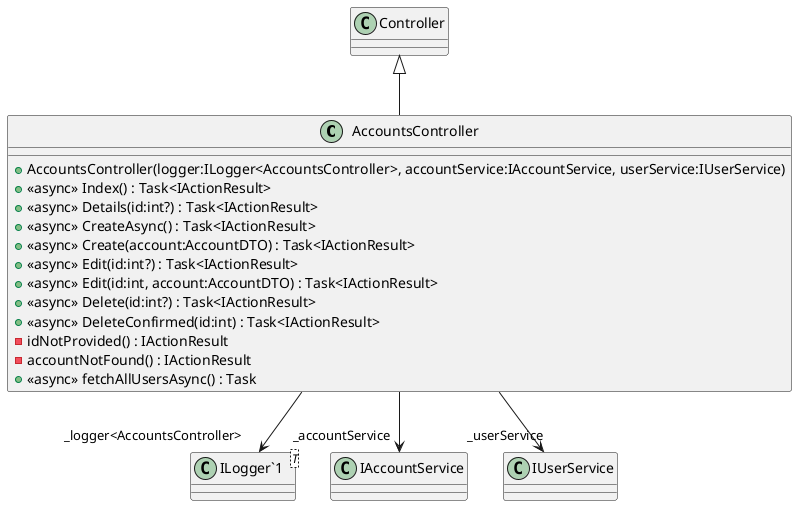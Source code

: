 @startuml
class AccountsController {
    + AccountsController(logger:ILogger<AccountsController>, accountService:IAccountService, userService:IUserService)
    + <<async>> Index() : Task<IActionResult>
    + <<async>> Details(id:int?) : Task<IActionResult>
    + <<async>> CreateAsync() : Task<IActionResult>
    + <<async>> Create(account:AccountDTO) : Task<IActionResult>
    + <<async>> Edit(id:int?) : Task<IActionResult>
    + <<async>> Edit(id:int, account:AccountDTO) : Task<IActionResult>
    + <<async>> Delete(id:int?) : Task<IActionResult>
    + <<async>> DeleteConfirmed(id:int) : Task<IActionResult>
    - idNotProvided() : IActionResult
    - accountNotFound() : IActionResult
    + <<async>> fetchAllUsersAsync() : Task
}
class "ILogger`1"<T> {
}
Controller <|-- AccountsController
AccountsController --> "_logger<AccountsController>" "ILogger`1"
AccountsController --> "_accountService" IAccountService
AccountsController --> "_userService" IUserService
@enduml
